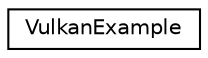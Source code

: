 digraph "Graphical Class Hierarchy"
{
 // LATEX_PDF_SIZE
  edge [fontname="Helvetica",fontsize="10",labelfontname="Helvetica",labelfontsize="10"];
  node [fontname="Helvetica",fontsize="10",shape=record];
  rankdir="LR";
  Node0 [label="VulkanExample",height=0.2,width=0.4,color="black", fillcolor="white", style="filled",URL="$d0/dff/classVulkanExample.html",tooltip=" "];
}
